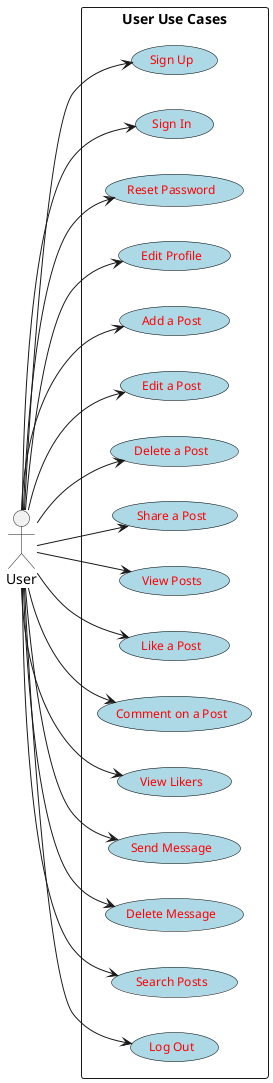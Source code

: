 @startuml
left to right direction
skinparam usecase {
   BackgroundColor LightBlue
   FontSize 12
   BorderColor Black
   FontColor Red
}

actor User

rectangle "User Use Cases" {
  usecase "Sign Up"                as UC1
  usecase "Sign In"                as UC2
  usecase "Reset Password"         as UC16
  usecase "Edit Profile"           as UC3
  usecase "Add a Post"             as UC5
  usecase "Edit a Post"            as UC17
  usecase "Delete a Post"          as UC6
  usecase "Share a Post"           as UC7
  usecase "View Posts"             as UC9
  usecase "Like a Post"            as UC10
  usecase "Comment on a Post"      as UC11
  usecase "View Likers"            as UC18
  usecase "Send Message"           as UC19
  usecase "Delete Message"         as UC20
  usecase "Search Posts"           as UC14
  usecase "Log Out"                as UC15
}

User --> UC1
User --> UC2
User --> UC16
User --> UC3
User --> UC5
User --> UC17
User --> UC6
User --> UC7
User --> UC9
User --> UC10
User --> UC11
User --> UC18
User --> UC19
User --> UC20
User --> UC14
User --> UC15
@enduml
